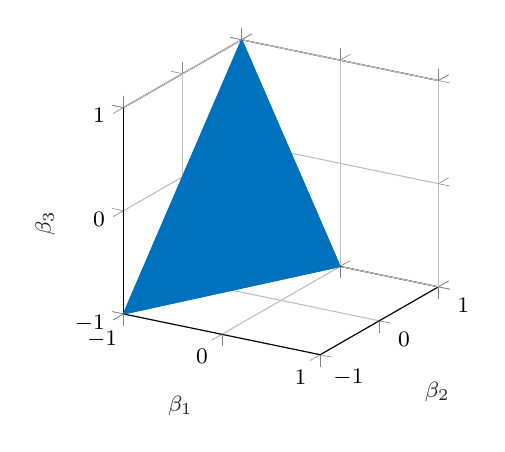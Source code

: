 % This file was created by matlab2tikz.
%
\definecolor{mycolor1}{rgb}{0.0,0.447,0.741}%
%
\begin{tikzpicture}
\footnotesize

\begin{axis}[%
width=4cm,
height=4cm,
at={(0in,0in)},
scale only axis,
xmin=-1,
xmax=1,
tick align=outside,
xlabel style={font=\color{white!15!black}},
xlabel={$\beta_{1}$},
ymin=-1,
ymax=1,
ylabel style={font=\color{white!15!black}},
ylabel={$\beta_{2}$},
zmin=-1,
zmax=1,
zlabel style={font=\color{white!15!black}},
zlabel={$\beta_{3}$},
view={31}{21},
axis background/.style={fill=white},
xmajorgrids,
ymajorgrids,
zmajorgrids
]

\addplot3[area legend, draw=mycolor1, fill=mycolor1, forget plot]
table[row sep=crcr] {%
x	y	z\\
2.22e-16	1	-1\\
-1	1	-1\\
-1	-1	-1\\
2.22e-16	1	-1\\
}--cycle;

\addplot3[area legend, draw=mycolor1, fill=mycolor1, forget plot]
table[row sep=crcr] {%
x	y	z\\
-1	1	1\\
-1	1	-1\\
2.22e-16	1	-1\\
-1	1	1\\
}--cycle;

\addplot3[area legend, draw=mycolor1, fill=mycolor1, forget plot]
table[row sep=crcr] {%
x	y	z\\
-1	1	1\\
-1	-1	-1\\
2.22e-16	1	-1\\
-1	1	1\\
}--cycle;

\addplot3[area legend, draw=mycolor1, fill=mycolor1, forget plot]
table[row sep=crcr] {%
x	y	z\\
-1	1	-1\\
-1	1	1\\
-1	-1	-1\\
-1	1	-1\\
}--cycle;
\end{axis}
\end{tikzpicture}%